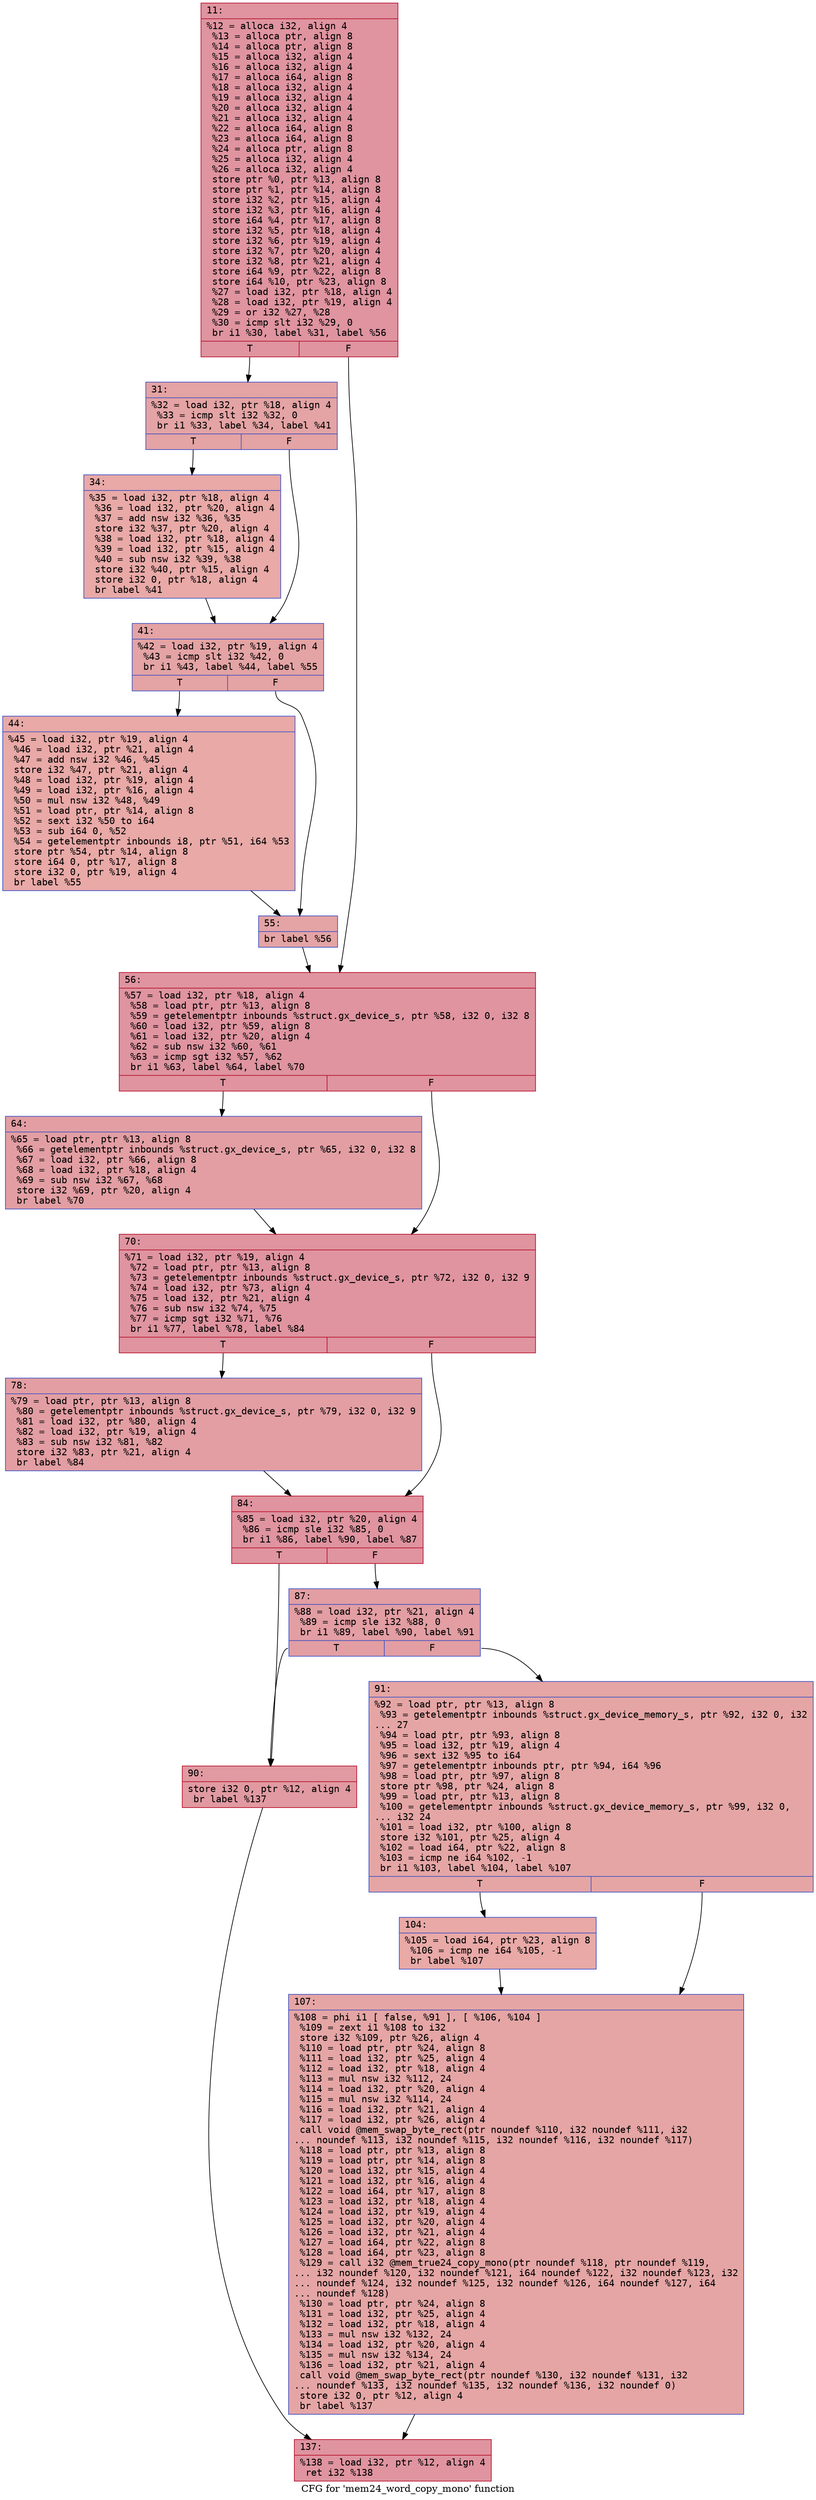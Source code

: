 digraph "CFG for 'mem24_word_copy_mono' function" {
	label="CFG for 'mem24_word_copy_mono' function";

	Node0x60000294e580 [shape=record,color="#b70d28ff", style=filled, fillcolor="#b70d2870" fontname="Courier",label="{11:\l|  %12 = alloca i32, align 4\l  %13 = alloca ptr, align 8\l  %14 = alloca ptr, align 8\l  %15 = alloca i32, align 4\l  %16 = alloca i32, align 4\l  %17 = alloca i64, align 8\l  %18 = alloca i32, align 4\l  %19 = alloca i32, align 4\l  %20 = alloca i32, align 4\l  %21 = alloca i32, align 4\l  %22 = alloca i64, align 8\l  %23 = alloca i64, align 8\l  %24 = alloca ptr, align 8\l  %25 = alloca i32, align 4\l  %26 = alloca i32, align 4\l  store ptr %0, ptr %13, align 8\l  store ptr %1, ptr %14, align 8\l  store i32 %2, ptr %15, align 4\l  store i32 %3, ptr %16, align 4\l  store i64 %4, ptr %17, align 8\l  store i32 %5, ptr %18, align 4\l  store i32 %6, ptr %19, align 4\l  store i32 %7, ptr %20, align 4\l  store i32 %8, ptr %21, align 4\l  store i64 %9, ptr %22, align 8\l  store i64 %10, ptr %23, align 8\l  %27 = load i32, ptr %18, align 4\l  %28 = load i32, ptr %19, align 4\l  %29 = or i32 %27, %28\l  %30 = icmp slt i32 %29, 0\l  br i1 %30, label %31, label %56\l|{<s0>T|<s1>F}}"];
	Node0x60000294e580:s0 -> Node0x60000294e5d0[tooltip="11 -> 31\nProbability 37.50%" ];
	Node0x60000294e580:s1 -> Node0x60000294e760[tooltip="11 -> 56\nProbability 62.50%" ];
	Node0x60000294e5d0 [shape=record,color="#3d50c3ff", style=filled, fillcolor="#c32e3170" fontname="Courier",label="{31:\l|  %32 = load i32, ptr %18, align 4\l  %33 = icmp slt i32 %32, 0\l  br i1 %33, label %34, label %41\l|{<s0>T|<s1>F}}"];
	Node0x60000294e5d0:s0 -> Node0x60000294e620[tooltip="31 -> 34\nProbability 37.50%" ];
	Node0x60000294e5d0:s1 -> Node0x60000294e670[tooltip="31 -> 41\nProbability 62.50%" ];
	Node0x60000294e620 [shape=record,color="#3d50c3ff", style=filled, fillcolor="#ca3b3770" fontname="Courier",label="{34:\l|  %35 = load i32, ptr %18, align 4\l  %36 = load i32, ptr %20, align 4\l  %37 = add nsw i32 %36, %35\l  store i32 %37, ptr %20, align 4\l  %38 = load i32, ptr %18, align 4\l  %39 = load i32, ptr %15, align 4\l  %40 = sub nsw i32 %39, %38\l  store i32 %40, ptr %15, align 4\l  store i32 0, ptr %18, align 4\l  br label %41\l}"];
	Node0x60000294e620 -> Node0x60000294e670[tooltip="34 -> 41\nProbability 100.00%" ];
	Node0x60000294e670 [shape=record,color="#3d50c3ff", style=filled, fillcolor="#c32e3170" fontname="Courier",label="{41:\l|  %42 = load i32, ptr %19, align 4\l  %43 = icmp slt i32 %42, 0\l  br i1 %43, label %44, label %55\l|{<s0>T|<s1>F}}"];
	Node0x60000294e670:s0 -> Node0x60000294e6c0[tooltip="41 -> 44\nProbability 37.50%" ];
	Node0x60000294e670:s1 -> Node0x60000294e710[tooltip="41 -> 55\nProbability 62.50%" ];
	Node0x60000294e6c0 [shape=record,color="#3d50c3ff", style=filled, fillcolor="#ca3b3770" fontname="Courier",label="{44:\l|  %45 = load i32, ptr %19, align 4\l  %46 = load i32, ptr %21, align 4\l  %47 = add nsw i32 %46, %45\l  store i32 %47, ptr %21, align 4\l  %48 = load i32, ptr %19, align 4\l  %49 = load i32, ptr %16, align 4\l  %50 = mul nsw i32 %48, %49\l  %51 = load ptr, ptr %14, align 8\l  %52 = sext i32 %50 to i64\l  %53 = sub i64 0, %52\l  %54 = getelementptr inbounds i8, ptr %51, i64 %53\l  store ptr %54, ptr %14, align 8\l  store i64 0, ptr %17, align 8\l  store i32 0, ptr %19, align 4\l  br label %55\l}"];
	Node0x60000294e6c0 -> Node0x60000294e710[tooltip="44 -> 55\nProbability 100.00%" ];
	Node0x60000294e710 [shape=record,color="#3d50c3ff", style=filled, fillcolor="#c32e3170" fontname="Courier",label="{55:\l|  br label %56\l}"];
	Node0x60000294e710 -> Node0x60000294e760[tooltip="55 -> 56\nProbability 100.00%" ];
	Node0x60000294e760 [shape=record,color="#b70d28ff", style=filled, fillcolor="#b70d2870" fontname="Courier",label="{56:\l|  %57 = load i32, ptr %18, align 4\l  %58 = load ptr, ptr %13, align 8\l  %59 = getelementptr inbounds %struct.gx_device_s, ptr %58, i32 0, i32 8\l  %60 = load i32, ptr %59, align 8\l  %61 = load i32, ptr %20, align 4\l  %62 = sub nsw i32 %60, %61\l  %63 = icmp sgt i32 %57, %62\l  br i1 %63, label %64, label %70\l|{<s0>T|<s1>F}}"];
	Node0x60000294e760:s0 -> Node0x60000294e7b0[tooltip="56 -> 64\nProbability 50.00%" ];
	Node0x60000294e760:s1 -> Node0x60000294e800[tooltip="56 -> 70\nProbability 50.00%" ];
	Node0x60000294e7b0 [shape=record,color="#3d50c3ff", style=filled, fillcolor="#be242e70" fontname="Courier",label="{64:\l|  %65 = load ptr, ptr %13, align 8\l  %66 = getelementptr inbounds %struct.gx_device_s, ptr %65, i32 0, i32 8\l  %67 = load i32, ptr %66, align 8\l  %68 = load i32, ptr %18, align 4\l  %69 = sub nsw i32 %67, %68\l  store i32 %69, ptr %20, align 4\l  br label %70\l}"];
	Node0x60000294e7b0 -> Node0x60000294e800[tooltip="64 -> 70\nProbability 100.00%" ];
	Node0x60000294e800 [shape=record,color="#b70d28ff", style=filled, fillcolor="#b70d2870" fontname="Courier",label="{70:\l|  %71 = load i32, ptr %19, align 4\l  %72 = load ptr, ptr %13, align 8\l  %73 = getelementptr inbounds %struct.gx_device_s, ptr %72, i32 0, i32 9\l  %74 = load i32, ptr %73, align 4\l  %75 = load i32, ptr %21, align 4\l  %76 = sub nsw i32 %74, %75\l  %77 = icmp sgt i32 %71, %76\l  br i1 %77, label %78, label %84\l|{<s0>T|<s1>F}}"];
	Node0x60000294e800:s0 -> Node0x60000294e850[tooltip="70 -> 78\nProbability 50.00%" ];
	Node0x60000294e800:s1 -> Node0x60000294e8a0[tooltip="70 -> 84\nProbability 50.00%" ];
	Node0x60000294e850 [shape=record,color="#3d50c3ff", style=filled, fillcolor="#be242e70" fontname="Courier",label="{78:\l|  %79 = load ptr, ptr %13, align 8\l  %80 = getelementptr inbounds %struct.gx_device_s, ptr %79, i32 0, i32 9\l  %81 = load i32, ptr %80, align 4\l  %82 = load i32, ptr %19, align 4\l  %83 = sub nsw i32 %81, %82\l  store i32 %83, ptr %21, align 4\l  br label %84\l}"];
	Node0x60000294e850 -> Node0x60000294e8a0[tooltip="78 -> 84\nProbability 100.00%" ];
	Node0x60000294e8a0 [shape=record,color="#b70d28ff", style=filled, fillcolor="#b70d2870" fontname="Courier",label="{84:\l|  %85 = load i32, ptr %20, align 4\l  %86 = icmp sle i32 %85, 0\l  br i1 %86, label %90, label %87\l|{<s0>T|<s1>F}}"];
	Node0x60000294e8a0:s0 -> Node0x60000294e940[tooltip="84 -> 90\nProbability 50.00%" ];
	Node0x60000294e8a0:s1 -> Node0x60000294e8f0[tooltip="84 -> 87\nProbability 50.00%" ];
	Node0x60000294e8f0 [shape=record,color="#3d50c3ff", style=filled, fillcolor="#be242e70" fontname="Courier",label="{87:\l|  %88 = load i32, ptr %21, align 4\l  %89 = icmp sle i32 %88, 0\l  br i1 %89, label %90, label %91\l|{<s0>T|<s1>F}}"];
	Node0x60000294e8f0:s0 -> Node0x60000294e940[tooltip="87 -> 90\nProbability 50.00%" ];
	Node0x60000294e8f0:s1 -> Node0x60000294e990[tooltip="87 -> 91\nProbability 50.00%" ];
	Node0x60000294e940 [shape=record,color="#b70d28ff", style=filled, fillcolor="#bb1b2c70" fontname="Courier",label="{90:\l|  store i32 0, ptr %12, align 4\l  br label %137\l}"];
	Node0x60000294e940 -> Node0x60000294ea80[tooltip="90 -> 137\nProbability 100.00%" ];
	Node0x60000294e990 [shape=record,color="#3d50c3ff", style=filled, fillcolor="#c5333470" fontname="Courier",label="{91:\l|  %92 = load ptr, ptr %13, align 8\l  %93 = getelementptr inbounds %struct.gx_device_memory_s, ptr %92, i32 0, i32\l... 27\l  %94 = load ptr, ptr %93, align 8\l  %95 = load i32, ptr %19, align 4\l  %96 = sext i32 %95 to i64\l  %97 = getelementptr inbounds ptr, ptr %94, i64 %96\l  %98 = load ptr, ptr %97, align 8\l  store ptr %98, ptr %24, align 8\l  %99 = load ptr, ptr %13, align 8\l  %100 = getelementptr inbounds %struct.gx_device_memory_s, ptr %99, i32 0,\l... i32 24\l  %101 = load i32, ptr %100, align 8\l  store i32 %101, ptr %25, align 4\l  %102 = load i64, ptr %22, align 8\l  %103 = icmp ne i64 %102, -1\l  br i1 %103, label %104, label %107\l|{<s0>T|<s1>F}}"];
	Node0x60000294e990:s0 -> Node0x60000294e9e0[tooltip="91 -> 104\nProbability 62.50%" ];
	Node0x60000294e990:s1 -> Node0x60000294ea30[tooltip="91 -> 107\nProbability 37.50%" ];
	Node0x60000294e9e0 [shape=record,color="#3d50c3ff", style=filled, fillcolor="#ca3b3770" fontname="Courier",label="{104:\l|  %105 = load i64, ptr %23, align 8\l  %106 = icmp ne i64 %105, -1\l  br label %107\l}"];
	Node0x60000294e9e0 -> Node0x60000294ea30[tooltip="104 -> 107\nProbability 100.00%" ];
	Node0x60000294ea30 [shape=record,color="#3d50c3ff", style=filled, fillcolor="#c5333470" fontname="Courier",label="{107:\l|  %108 = phi i1 [ false, %91 ], [ %106, %104 ]\l  %109 = zext i1 %108 to i32\l  store i32 %109, ptr %26, align 4\l  %110 = load ptr, ptr %24, align 8\l  %111 = load i32, ptr %25, align 4\l  %112 = load i32, ptr %18, align 4\l  %113 = mul nsw i32 %112, 24\l  %114 = load i32, ptr %20, align 4\l  %115 = mul nsw i32 %114, 24\l  %116 = load i32, ptr %21, align 4\l  %117 = load i32, ptr %26, align 4\l  call void @mem_swap_byte_rect(ptr noundef %110, i32 noundef %111, i32\l... noundef %113, i32 noundef %115, i32 noundef %116, i32 noundef %117)\l  %118 = load ptr, ptr %13, align 8\l  %119 = load ptr, ptr %14, align 8\l  %120 = load i32, ptr %15, align 4\l  %121 = load i32, ptr %16, align 4\l  %122 = load i64, ptr %17, align 8\l  %123 = load i32, ptr %18, align 4\l  %124 = load i32, ptr %19, align 4\l  %125 = load i32, ptr %20, align 4\l  %126 = load i32, ptr %21, align 4\l  %127 = load i64, ptr %22, align 8\l  %128 = load i64, ptr %23, align 8\l  %129 = call i32 @mem_true24_copy_mono(ptr noundef %118, ptr noundef %119,\l... i32 noundef %120, i32 noundef %121, i64 noundef %122, i32 noundef %123, i32\l... noundef %124, i32 noundef %125, i32 noundef %126, i64 noundef %127, i64\l... noundef %128)\l  %130 = load ptr, ptr %24, align 8\l  %131 = load i32, ptr %25, align 4\l  %132 = load i32, ptr %18, align 4\l  %133 = mul nsw i32 %132, 24\l  %134 = load i32, ptr %20, align 4\l  %135 = mul nsw i32 %134, 24\l  %136 = load i32, ptr %21, align 4\l  call void @mem_swap_byte_rect(ptr noundef %130, i32 noundef %131, i32\l... noundef %133, i32 noundef %135, i32 noundef %136, i32 noundef 0)\l  store i32 0, ptr %12, align 4\l  br label %137\l}"];
	Node0x60000294ea30 -> Node0x60000294ea80[tooltip="107 -> 137\nProbability 100.00%" ];
	Node0x60000294ea80 [shape=record,color="#b70d28ff", style=filled, fillcolor="#b70d2870" fontname="Courier",label="{137:\l|  %138 = load i32, ptr %12, align 4\l  ret i32 %138\l}"];
}
